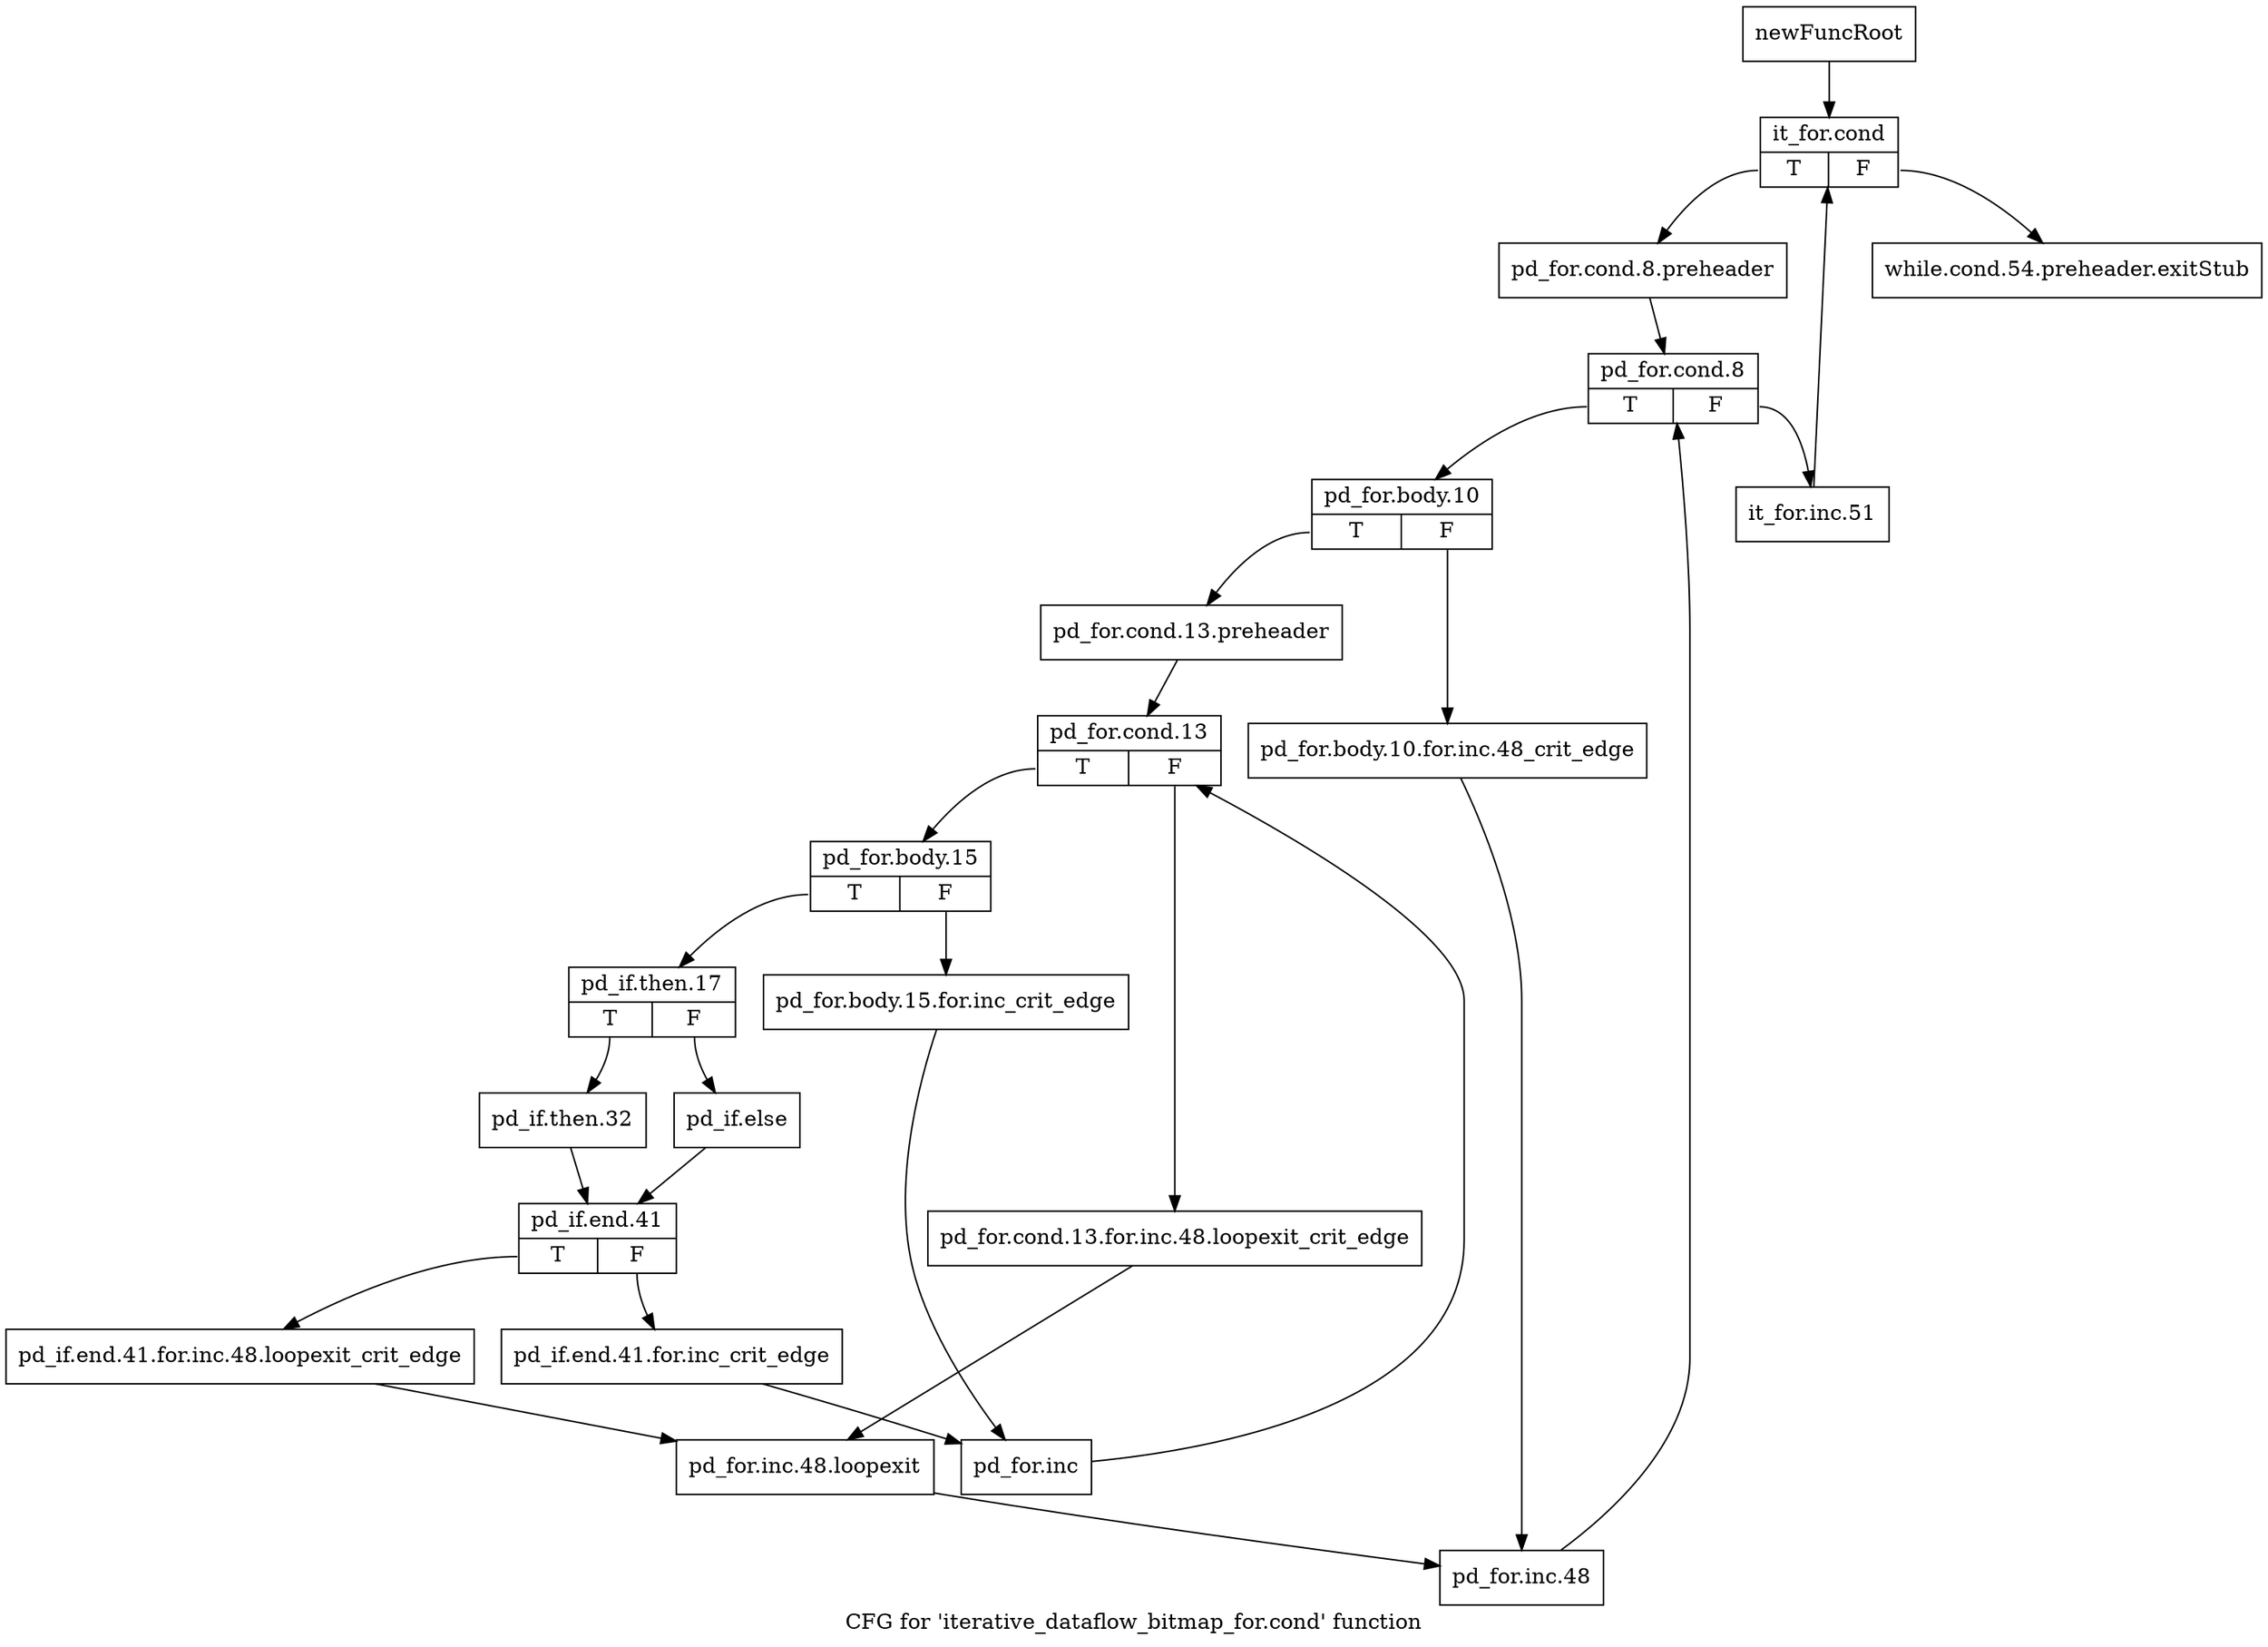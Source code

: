 digraph "CFG for 'iterative_dataflow_bitmap_for.cond' function" {
	label="CFG for 'iterative_dataflow_bitmap_for.cond' function";

	Node0xaabecf0 [shape=record,label="{newFuncRoot}"];
	Node0xaabecf0 -> Node0xaabed90;
	Node0xaabed40 [shape=record,label="{while.cond.54.preheader.exitStub}"];
	Node0xaabed90 [shape=record,label="{it_for.cond|{<s0>T|<s1>F}}"];
	Node0xaabed90:s0 -> Node0xaabede0;
	Node0xaabed90:s1 -> Node0xaabed40;
	Node0xaabede0 [shape=record,label="{pd_for.cond.8.preheader}"];
	Node0xaabede0 -> Node0xaabee30;
	Node0xaabee30 [shape=record,label="{pd_for.cond.8|{<s0>T|<s1>F}}"];
	Node0xaabee30:s0 -> Node0xaabfec0;
	Node0xaabee30:s1 -> Node0xaabfe70;
	Node0xaabfe70 [shape=record,label="{it_for.inc.51}"];
	Node0xaabfe70 -> Node0xaabed90;
	Node0xaabfec0 [shape=record,label="{pd_for.body.10|{<s0>T|<s1>F}}"];
	Node0xaabfec0:s0 -> Node0xaabff60;
	Node0xaabfec0:s1 -> Node0xaabff10;
	Node0xaabff10 [shape=record,label="{pd_for.body.10.for.inc.48_crit_edge}"];
	Node0xaabff10 -> Node0xaac0370;
	Node0xaabff60 [shape=record,label="{pd_for.cond.13.preheader}"];
	Node0xaabff60 -> Node0xaabffb0;
	Node0xaabffb0 [shape=record,label="{pd_for.cond.13|{<s0>T|<s1>F}}"];
	Node0xaabffb0:s0 -> Node0xaac0050;
	Node0xaabffb0:s1 -> Node0xaac0000;
	Node0xaac0000 [shape=record,label="{pd_for.cond.13.for.inc.48.loopexit_crit_edge}"];
	Node0xaac0000 -> Node0xaac0320;
	Node0xaac0050 [shape=record,label="{pd_for.body.15|{<s0>T|<s1>F}}"];
	Node0xaac0050:s0 -> Node0xaac00f0;
	Node0xaac0050:s1 -> Node0xaac00a0;
	Node0xaac00a0 [shape=record,label="{pd_for.body.15.for.inc_crit_edge}"];
	Node0xaac00a0 -> Node0xaac0280;
	Node0xaac00f0 [shape=record,label="{pd_if.then.17|{<s0>T|<s1>F}}"];
	Node0xaac00f0:s0 -> Node0xaac0190;
	Node0xaac00f0:s1 -> Node0xaac0140;
	Node0xaac0140 [shape=record,label="{pd_if.else}"];
	Node0xaac0140 -> Node0xaac01e0;
	Node0xaac0190 [shape=record,label="{pd_if.then.32}"];
	Node0xaac0190 -> Node0xaac01e0;
	Node0xaac01e0 [shape=record,label="{pd_if.end.41|{<s0>T|<s1>F}}"];
	Node0xaac01e0:s0 -> Node0xaac02d0;
	Node0xaac01e0:s1 -> Node0xaac0230;
	Node0xaac0230 [shape=record,label="{pd_if.end.41.for.inc_crit_edge}"];
	Node0xaac0230 -> Node0xaac0280;
	Node0xaac0280 [shape=record,label="{pd_for.inc}"];
	Node0xaac0280 -> Node0xaabffb0;
	Node0xaac02d0 [shape=record,label="{pd_if.end.41.for.inc.48.loopexit_crit_edge}"];
	Node0xaac02d0 -> Node0xaac0320;
	Node0xaac0320 [shape=record,label="{pd_for.inc.48.loopexit}"];
	Node0xaac0320 -> Node0xaac0370;
	Node0xaac0370 [shape=record,label="{pd_for.inc.48}"];
	Node0xaac0370 -> Node0xaabee30;
}
